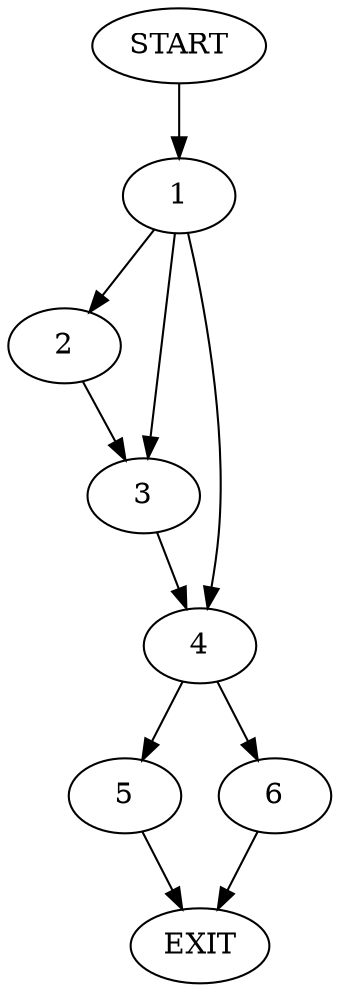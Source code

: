 digraph {
0 [label="START"]
7 [label="EXIT"]
0 -> 1
1 -> 2
1 -> 3
1 -> 4
2 -> 3
4 -> 5
4 -> 6
3 -> 4
6 -> 7
5 -> 7
}
